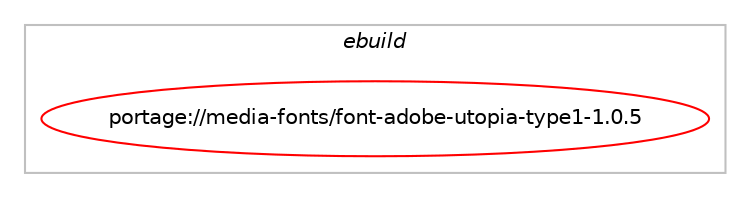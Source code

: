 digraph prolog {

# *************
# Graph options
# *************

newrank=true;
concentrate=true;
compound=true;
graph [rankdir=LR,fontname=Helvetica,fontsize=10,ranksep=1.5];#, ranksep=2.5, nodesep=0.2];
edge  [arrowhead=vee];
node  [fontname=Helvetica,fontsize=10];

# **********
# The ebuild
# **********

subgraph cluster_leftcol {
color=gray;
label=<<i>ebuild</i>>;
id [label="portage://media-fonts/font-adobe-utopia-type1-1.0.5", color=red, width=4, href="../media-fonts/font-adobe-utopia-type1-1.0.5.svg"];
}

# ****************
# The dependencies
# ****************

subgraph cluster_midcol {
color=gray;
label=<<i>dependencies</i>>;
subgraph cluster_compile {
fillcolor="#eeeeee";
style=filled;
label=<<i>compile</i>>;
# *** BEGIN UNKNOWN DEPENDENCY TYPE (TODO) ***
# id -> equal(package_dependency(portage://media-fonts/font-adobe-utopia-type1-1.0.5,install,no,media-fonts,font-util,greaterequal,[1.2.0,,,1.2.0],[],[]))
# *** END UNKNOWN DEPENDENCY TYPE (TODO) ***

# *** BEGIN UNKNOWN DEPENDENCY TYPE (TODO) ***
# id -> equal(package_dependency(portage://media-fonts/font-adobe-utopia-type1-1.0.5,install,no,x11-apps,mkfontscale,greaterequal,[1.2.0,,,1.2.0],[],[]))
# *** END UNKNOWN DEPENDENCY TYPE (TODO) ***

}
subgraph cluster_compileandrun {
fillcolor="#eeeeee";
style=filled;
label=<<i>compile and run</i>>;
}
subgraph cluster_run {
fillcolor="#eeeeee";
style=filled;
label=<<i>run</i>>;
# *** BEGIN UNKNOWN DEPENDENCY TYPE (TODO) ***
# id -> equal(package_dependency(portage://media-fonts/font-adobe-utopia-type1-1.0.5,run,no,media-fonts,encodings,none,[,,],[],[]))
# *** END UNKNOWN DEPENDENCY TYPE (TODO) ***

# *** BEGIN UNKNOWN DEPENDENCY TYPE (TODO) ***
# id -> equal(package_dependency(portage://media-fonts/font-adobe-utopia-type1-1.0.5,run,no,x11-apps,mkfontscale,greaterequal,[1.2.0,,,1.2.0],[],[]))
# *** END UNKNOWN DEPENDENCY TYPE (TODO) ***

}
}

# **************
# The candidates
# **************

subgraph cluster_choices {
rank=same;
color=gray;
label=<<i>candidates</i>>;

}

}
